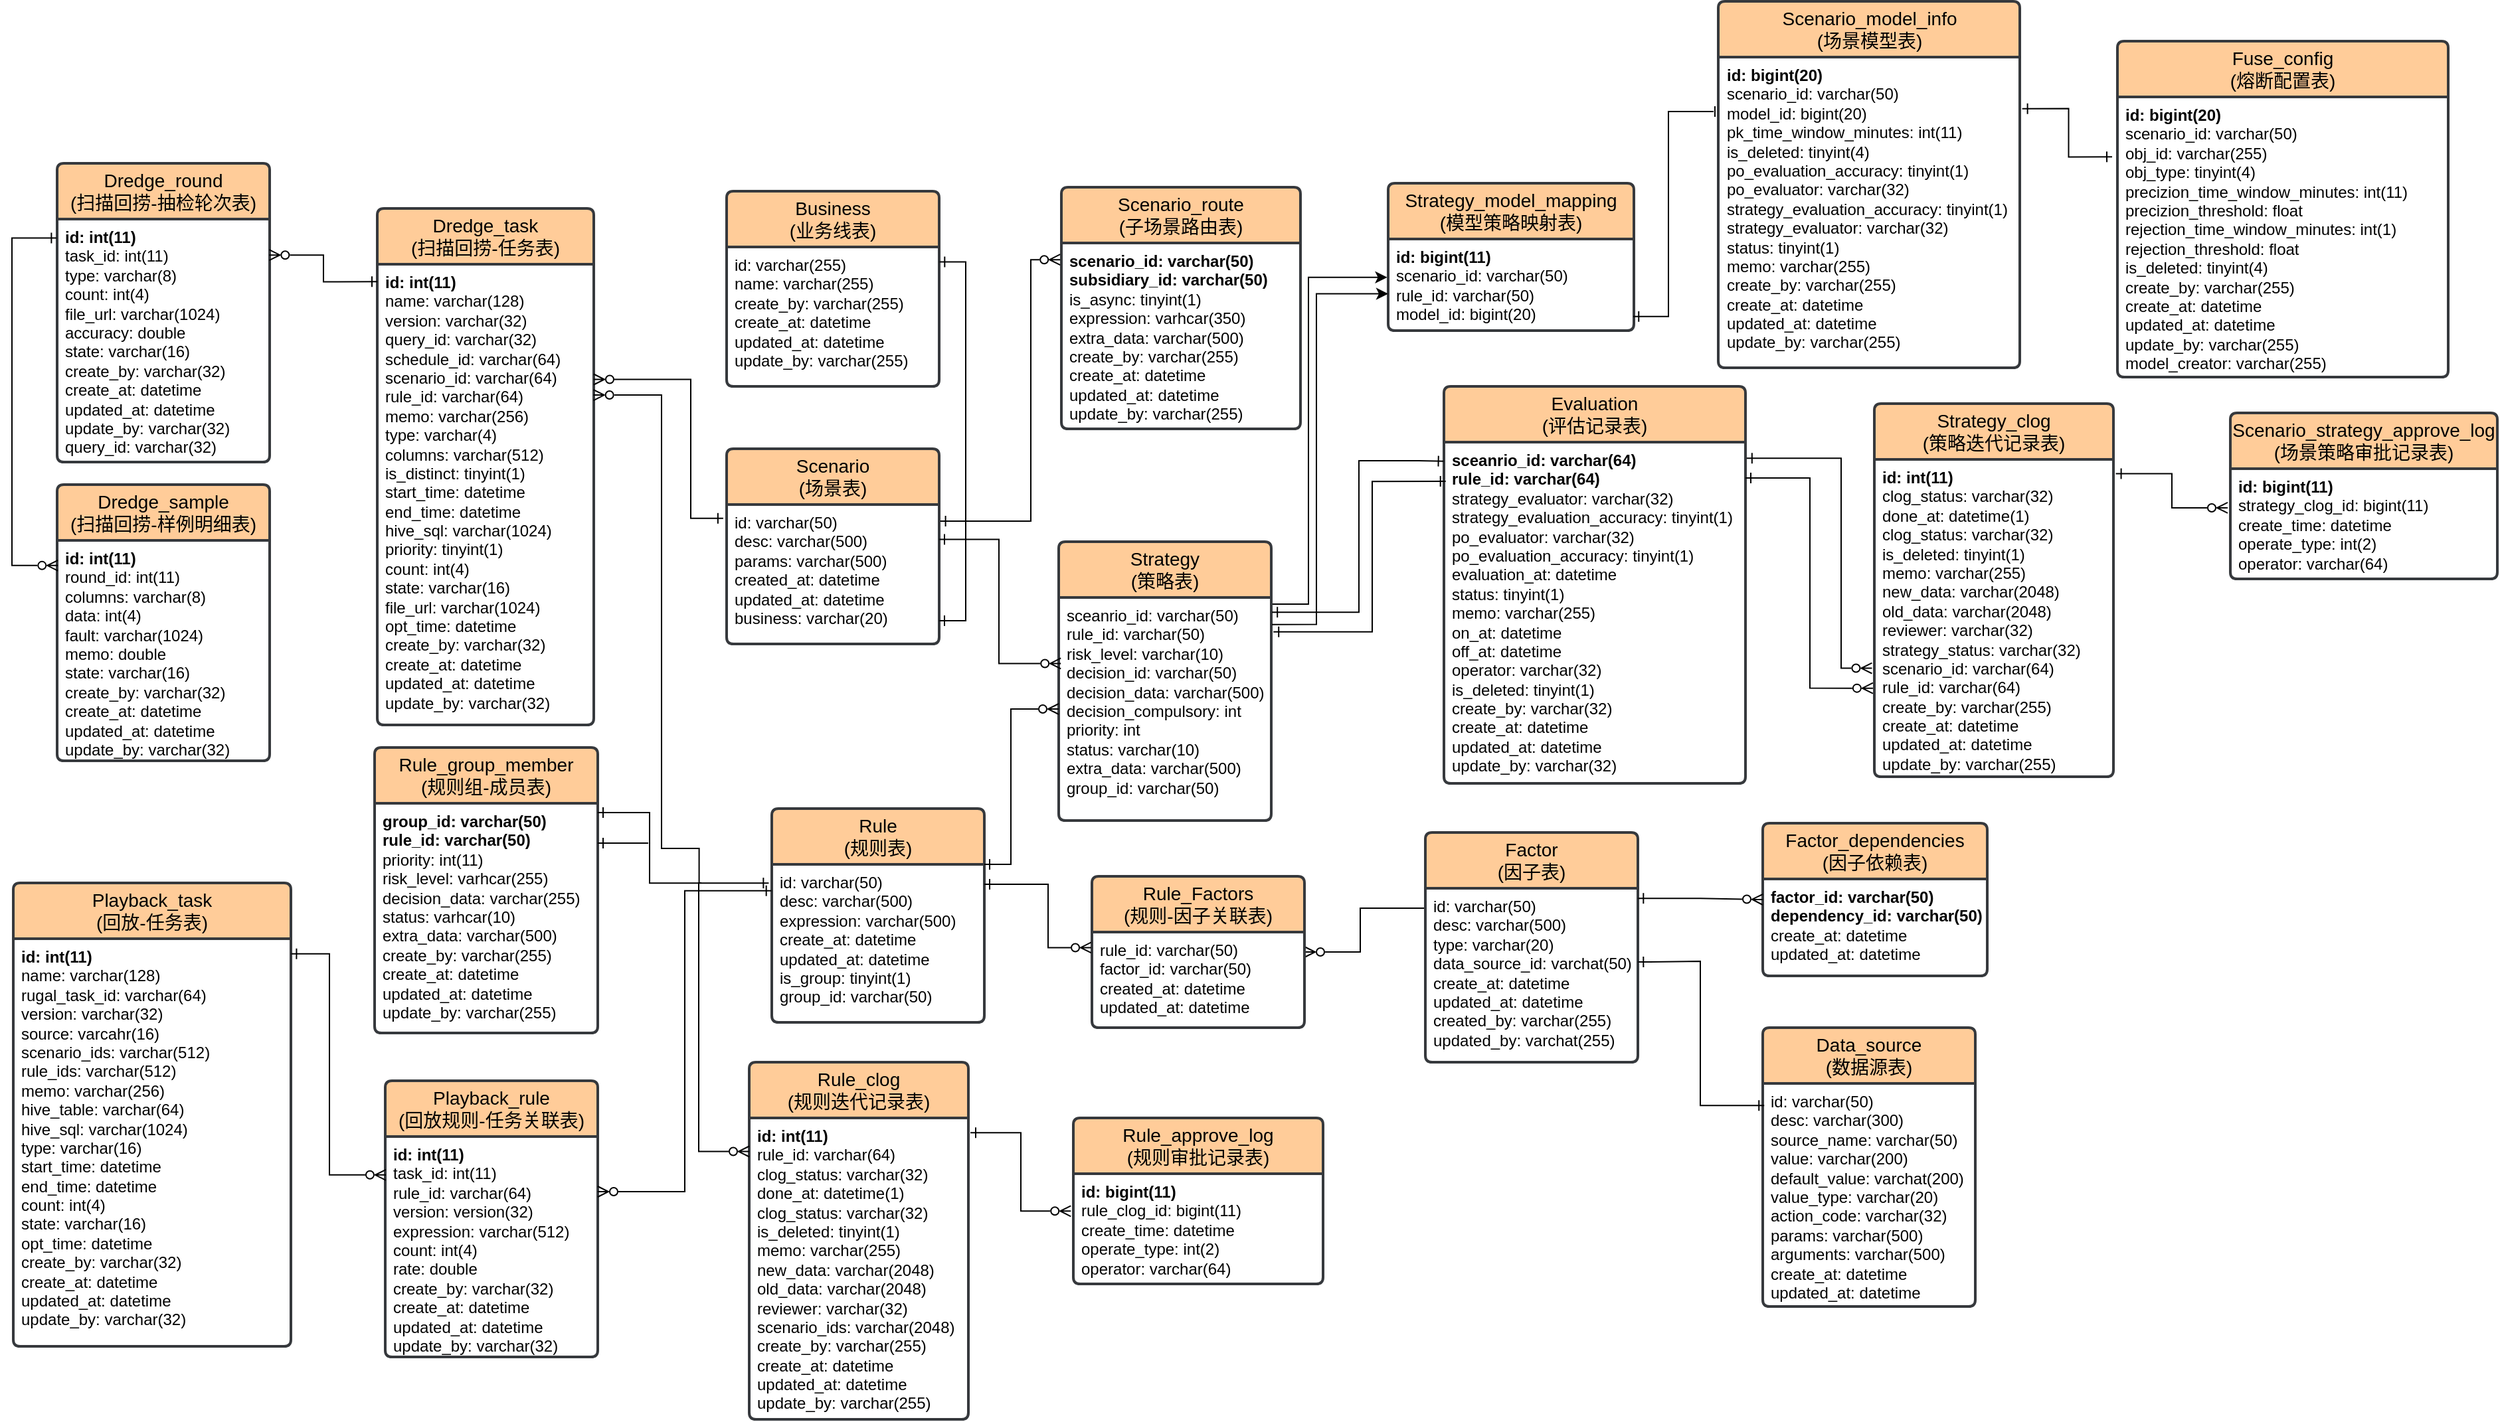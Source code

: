 <mxfile version="21.5.2" type="github">
  <diagram name="第 1 页" id="5t3NjeUMs80RB9Tgrbg6">
    <mxGraphModel dx="2802" dy="1455" grid="0" gridSize="10" guides="1" tooltips="1" connect="1" arrows="1" fold="1" page="0" pageScale="1" pageWidth="827" pageHeight="1169" background="none" math="0" shadow="0">
      <root>
        <mxCell id="0" />
        <mxCell id="1" parent="0" />
        <mxCell id="YN_snYb4k6XouH314AB_-72" style="edgeStyle=orthogonalEdgeStyle;rounded=0;orthogonalLoop=1;jettySize=auto;html=1;exitX=0.75;exitY=0;exitDx=0;exitDy=0;" parent="1" source="YN_snYb4k6XouH314AB_-23" target="YN_snYb4k6XouH314AB_-22" edge="1">
          <mxGeometry relative="1" as="geometry" />
        </mxCell>
        <mxCell id="26_FJcOAuXf4uYJPlZqO-40" value="Rule&lt;br&gt;(规则表)" style="swimlane;childLayout=stackLayout;horizontal=1;startSize=42;horizontalStack=0;rounded=1;fontSize=14;fontStyle=0;strokeWidth=2;resizeParent=0;resizeLast=1;shadow=0;dashed=0;align=center;arcSize=4;whiteSpace=wrap;html=1;fillColor=#ffcc99;strokeColor=#36393d;" parent="1" vertex="1">
          <mxGeometry x="-246" y="400" width="160" height="161" as="geometry">
            <mxRectangle x="42" y="189" width="64" height="42" as="alternateBounds" />
          </mxGeometry>
        </mxCell>
        <mxCell id="26_FJcOAuXf4uYJPlZqO-41" value="id: varchar(50)&lt;br&gt;desc: varchar(500)&lt;br&gt;expression: varchar(500)&lt;br&gt;create_at: datetime&lt;br&gt;updated_at: datetime&lt;br&gt;is_group: tinyint(1)&lt;br&gt;group_id: varchar(50)" style="align=left;strokeColor=none;fillColor=none;spacingLeft=4;fontSize=12;verticalAlign=top;resizable=0;rotatable=0;part=1;html=1;" parent="26_FJcOAuXf4uYJPlZqO-40" vertex="1">
          <mxGeometry y="42" width="160" height="119" as="geometry" />
        </mxCell>
        <mxCell id="26_FJcOAuXf4uYJPlZqO-42" style="edgeStyle=orthogonalEdgeStyle;rounded=0;orthogonalLoop=1;jettySize=auto;html=1;exitX=0.5;exitY=1;exitDx=0;exitDy=0;" parent="26_FJcOAuXf4uYJPlZqO-40" source="26_FJcOAuXf4uYJPlZqO-41" target="26_FJcOAuXf4uYJPlZqO-41" edge="1">
          <mxGeometry relative="1" as="geometry" />
        </mxCell>
        <mxCell id="26_FJcOAuXf4uYJPlZqO-43" value="Scenario&lt;br&gt;(场景表)" style="swimlane;childLayout=stackLayout;horizontal=1;startSize=42;horizontalStack=0;rounded=1;fontSize=14;fontStyle=0;strokeWidth=2;resizeParent=0;resizeLast=1;shadow=0;dashed=0;align=center;arcSize=4;whiteSpace=wrap;html=1;fillColor=#ffcc99;strokeColor=#36393d;" parent="1" vertex="1">
          <mxGeometry x="-280" y="129" width="160" height="147" as="geometry" />
        </mxCell>
        <mxCell id="26_FJcOAuXf4uYJPlZqO-44" value="id: varchar(50)&lt;br&gt;desc: varchar(500)&lt;br&gt;params: varchar(500)&lt;br&gt;created_at: datetime&lt;br&gt;updated_at: datetime&lt;br&gt;business: varchar(20)" style="align=left;strokeColor=none;fillColor=none;spacingLeft=4;fontSize=12;verticalAlign=top;resizable=0;rotatable=0;part=1;html=1;" parent="26_FJcOAuXf4uYJPlZqO-43" vertex="1">
          <mxGeometry y="42" width="160" height="105" as="geometry" />
        </mxCell>
        <mxCell id="26_FJcOAuXf4uYJPlZqO-45" style="edgeStyle=orthogonalEdgeStyle;rounded=0;orthogonalLoop=1;jettySize=auto;html=1;exitX=0.5;exitY=1;exitDx=0;exitDy=0;" parent="26_FJcOAuXf4uYJPlZqO-43" source="26_FJcOAuXf4uYJPlZqO-44" target="26_FJcOAuXf4uYJPlZqO-44" edge="1">
          <mxGeometry relative="1" as="geometry" />
        </mxCell>
        <mxCell id="26_FJcOAuXf4uYJPlZqO-50" value="Factor&lt;br&gt;(因子表)" style="swimlane;childLayout=stackLayout;horizontal=1;startSize=42;horizontalStack=0;rounded=1;fontSize=14;fontStyle=0;strokeWidth=2;resizeParent=0;resizeLast=1;shadow=0;dashed=0;align=center;arcSize=4;whiteSpace=wrap;html=1;fillColor=#ffcc99;strokeColor=#36393d;" parent="1" vertex="1">
          <mxGeometry x="246" y="418" width="160" height="173" as="geometry">
            <mxRectangle x="42" y="189" width="64" height="42" as="alternateBounds" />
          </mxGeometry>
        </mxCell>
        <mxCell id="26_FJcOAuXf4uYJPlZqO-51" value="id: varchar(50)&lt;br&gt;desc: varchar(500)&lt;br&gt;type: varchar(20)&lt;br&gt;data_source_id: varchat(50)&lt;br&gt;create_at: datetime&lt;br&gt;updated_at: datetime&lt;br&gt;created_by: varchar(255)&lt;br&gt;updated_by: varchat(255)" style="align=left;strokeColor=none;fillColor=none;spacingLeft=4;fontSize=12;verticalAlign=top;resizable=0;rotatable=0;part=1;html=1;" parent="26_FJcOAuXf4uYJPlZqO-50" vertex="1">
          <mxGeometry y="42" width="160" height="131" as="geometry" />
        </mxCell>
        <mxCell id="26_FJcOAuXf4uYJPlZqO-52" style="edgeStyle=orthogonalEdgeStyle;rounded=0;orthogonalLoop=1;jettySize=auto;html=1;exitX=0.5;exitY=1;exitDx=0;exitDy=0;" parent="26_FJcOAuXf4uYJPlZqO-50" source="26_FJcOAuXf4uYJPlZqO-51" target="26_FJcOAuXf4uYJPlZqO-51" edge="1">
          <mxGeometry relative="1" as="geometry" />
        </mxCell>
        <mxCell id="26_FJcOAuXf4uYJPlZqO-54" value="Data_source&lt;br&gt;(数据源表)" style="swimlane;childLayout=stackLayout;horizontal=1;startSize=42;horizontalStack=0;rounded=1;fontSize=14;fontStyle=0;strokeWidth=2;resizeParent=0;resizeLast=1;shadow=0;dashed=0;align=center;arcSize=4;whiteSpace=wrap;html=1;fillColor=#ffcc99;strokeColor=#36393d;" parent="1" vertex="1">
          <mxGeometry x="500" y="565" width="160" height="210" as="geometry">
            <mxRectangle x="42" y="189" width="64" height="42" as="alternateBounds" />
          </mxGeometry>
        </mxCell>
        <mxCell id="26_FJcOAuXf4uYJPlZqO-55" value="id: varchar(50)&lt;br&gt;desc: varchar(300)&lt;br&gt;source_name: varchar(50)&lt;br&gt;value: varchar(200)&lt;br&gt;default_value: varchat(200)&lt;br&gt;value_type: varchar(20)&lt;br&gt;action_code: varchar(32)&lt;br&gt;params: varchar(500)&lt;br&gt;arguments: varchar(500)&lt;br&gt;create_at: datetime&lt;br&gt;updated_at: datetime" style="align=left;strokeColor=none;fillColor=none;spacingLeft=4;fontSize=12;verticalAlign=top;resizable=0;rotatable=0;part=1;html=1;" parent="26_FJcOAuXf4uYJPlZqO-54" vertex="1">
          <mxGeometry y="42" width="160" height="168" as="geometry" />
        </mxCell>
        <mxCell id="26_FJcOAuXf4uYJPlZqO-56" style="edgeStyle=orthogonalEdgeStyle;rounded=0;orthogonalLoop=1;jettySize=auto;html=1;exitX=0.5;exitY=1;exitDx=0;exitDy=0;" parent="26_FJcOAuXf4uYJPlZqO-54" source="26_FJcOAuXf4uYJPlZqO-55" target="26_FJcOAuXf4uYJPlZqO-55" edge="1">
          <mxGeometry relative="1" as="geometry" />
        </mxCell>
        <mxCell id="26_FJcOAuXf4uYJPlZqO-61" value="Strategy&lt;br&gt;(策略表)" style="swimlane;childLayout=stackLayout;horizontal=1;startSize=42;horizontalStack=0;rounded=1;fontSize=14;fontStyle=0;strokeWidth=2;resizeParent=0;resizeLast=1;shadow=0;dashed=0;align=center;arcSize=4;whiteSpace=wrap;html=1;fillColor=#ffcc99;strokeColor=#36393d;" parent="1" vertex="1">
          <mxGeometry x="-30" y="199" width="160" height="210" as="geometry">
            <mxRectangle x="42" y="189" width="64" height="42" as="alternateBounds" />
          </mxGeometry>
        </mxCell>
        <mxCell id="26_FJcOAuXf4uYJPlZqO-62" value="sceanrio_id: varchar(50)&lt;br&gt;rule_id: varchar(50)&lt;br&gt;risk_level: varchar(10)&lt;br&gt;decision_id: varchar(50)&lt;br&gt;decision_data: varchar(500)&lt;br&gt;decision_compulsory: int&lt;br&gt;priority: int&lt;br&gt;status: varchar(10)&lt;br&gt;extra_data: varchar(500)&lt;br&gt;group_id: varchar(50)" style="align=left;strokeColor=none;fillColor=none;spacingLeft=4;fontSize=12;verticalAlign=top;resizable=0;rotatable=0;part=1;html=1;" parent="26_FJcOAuXf4uYJPlZqO-61" vertex="1">
          <mxGeometry y="42" width="160" height="168" as="geometry" />
        </mxCell>
        <mxCell id="26_FJcOAuXf4uYJPlZqO-63" style="edgeStyle=orthogonalEdgeStyle;rounded=0;orthogonalLoop=1;jettySize=auto;html=1;exitX=0.5;exitY=1;exitDx=0;exitDy=0;" parent="26_FJcOAuXf4uYJPlZqO-61" source="26_FJcOAuXf4uYJPlZqO-62" target="26_FJcOAuXf4uYJPlZqO-62" edge="1">
          <mxGeometry relative="1" as="geometry" />
        </mxCell>
        <mxCell id="26_FJcOAuXf4uYJPlZqO-64" style="rounded=0;orthogonalLoop=1;jettySize=auto;html=1;exitX=1;exitY=0;exitDx=0;exitDy=0;entryX=0;entryY=0.5;entryDx=0;entryDy=0;startArrow=ERone;startFill=0;endArrow=ERzeroToMany;endFill=0;edgeStyle=orthogonalEdgeStyle;" parent="1" source="26_FJcOAuXf4uYJPlZqO-41" target="26_FJcOAuXf4uYJPlZqO-62" edge="1">
          <mxGeometry relative="1" as="geometry">
            <Array as="points">
              <mxPoint x="-66" y="442" />
              <mxPoint x="-66" y="325" />
            </Array>
          </mxGeometry>
        </mxCell>
        <mxCell id="26_FJcOAuXf4uYJPlZqO-65" style="rounded=0;orthogonalLoop=1;jettySize=auto;html=1;exitX=1;exitY=0.25;exitDx=0;exitDy=0;entryX=0.01;entryY=0.296;entryDx=0;entryDy=0;entryPerimeter=0;startArrow=ERone;startFill=0;endArrow=ERzeroToMany;endFill=0;edgeStyle=orthogonalEdgeStyle;" parent="1" source="26_FJcOAuXf4uYJPlZqO-44" target="26_FJcOAuXf4uYJPlZqO-62" edge="1">
          <mxGeometry relative="1" as="geometry" />
        </mxCell>
        <mxCell id="26_FJcOAuXf4uYJPlZqO-69" style="rounded=0;orthogonalLoop=1;jettySize=auto;html=1;startArrow=ERzeroToMany;startFill=0;endArrow=none;endFill=0;edgeStyle=orthogonalEdgeStyle;" parent="1" source="26_FJcOAuXf4uYJPlZqO-66" edge="1">
          <mxGeometry relative="1" as="geometry">
            <mxPoint x="245" y="475" as="targetPoint" />
            <Array as="points">
              <mxPoint x="197" y="508" />
              <mxPoint x="197" y="475" />
            </Array>
          </mxGeometry>
        </mxCell>
        <mxCell id="26_FJcOAuXf4uYJPlZqO-66" value="Rule_Factors&lt;br&gt;(规则-因子关联表)" style="swimlane;childLayout=stackLayout;horizontal=1;startSize=42;horizontalStack=0;rounded=1;fontSize=14;fontStyle=0;strokeWidth=2;resizeParent=0;resizeLast=1;shadow=0;dashed=0;align=center;arcSize=4;whiteSpace=wrap;html=1;fillColor=#ffcc99;strokeColor=#36393d;" parent="1" vertex="1">
          <mxGeometry x="-5" y="451" width="160" height="114" as="geometry" />
        </mxCell>
        <mxCell id="26_FJcOAuXf4uYJPlZqO-67" value="rule_id: varchar(50)&lt;br&gt;factor_id: varchar(50)&lt;br&gt;created_at: datetime&lt;br&gt;updated_at: datetime" style="align=left;strokeColor=none;fillColor=none;spacingLeft=4;fontSize=12;verticalAlign=top;resizable=0;rotatable=0;part=1;html=1;" parent="26_FJcOAuXf4uYJPlZqO-66" vertex="1">
          <mxGeometry y="42" width="160" height="72" as="geometry" />
        </mxCell>
        <mxCell id="26_FJcOAuXf4uYJPlZqO-68" style="edgeStyle=orthogonalEdgeStyle;rounded=0;orthogonalLoop=1;jettySize=auto;html=1;exitX=0.5;exitY=1;exitDx=0;exitDy=0;" parent="26_FJcOAuXf4uYJPlZqO-66" source="26_FJcOAuXf4uYJPlZqO-67" target="26_FJcOAuXf4uYJPlZqO-67" edge="1">
          <mxGeometry relative="1" as="geometry" />
        </mxCell>
        <mxCell id="26_FJcOAuXf4uYJPlZqO-70" style="edgeStyle=orthogonalEdgeStyle;rounded=0;orthogonalLoop=1;jettySize=auto;html=1;entryX=-0.003;entryY=0.163;entryDx=0;entryDy=0;entryPerimeter=0;endArrow=ERzeroToMany;endFill=0;startArrow=ERone;startFill=0;" parent="1" source="26_FJcOAuXf4uYJPlZqO-41" target="26_FJcOAuXf4uYJPlZqO-67" edge="1">
          <mxGeometry relative="1" as="geometry">
            <Array as="points">
              <mxPoint x="-38" y="457" />
              <mxPoint x="-38" y="505" />
            </Array>
          </mxGeometry>
        </mxCell>
        <mxCell id="YN_snYb4k6XouH314AB_-1" value="Business&lt;br&gt;(业务线表)" style="swimlane;childLayout=stackLayout;horizontal=1;startSize=42;horizontalStack=0;rounded=1;fontSize=14;fontStyle=0;strokeWidth=2;resizeParent=0;resizeLast=1;shadow=0;dashed=0;align=center;arcSize=4;whiteSpace=wrap;html=1;fillColor=#ffcc99;strokeColor=#36393d;" parent="1" vertex="1">
          <mxGeometry x="-280" y="-65" width="160" height="147" as="geometry" />
        </mxCell>
        <mxCell id="YN_snYb4k6XouH314AB_-2" value="id: varchar(255)&lt;br&gt;name: varchar(255)&lt;br&gt;create_by: varchar(255)&lt;br&gt;create_at: datetime&lt;br&gt;updated_at: datetime&lt;br&gt;update_by: varchar(255)" style="align=left;strokeColor=none;fillColor=none;spacingLeft=4;fontSize=12;verticalAlign=top;resizable=0;rotatable=0;part=1;html=1;" parent="YN_snYb4k6XouH314AB_-1" vertex="1">
          <mxGeometry y="42" width="160" height="105" as="geometry" />
        </mxCell>
        <mxCell id="YN_snYb4k6XouH314AB_-3" style="edgeStyle=orthogonalEdgeStyle;rounded=0;orthogonalLoop=1;jettySize=auto;html=1;exitX=0.5;exitY=1;exitDx=0;exitDy=0;" parent="YN_snYb4k6XouH314AB_-1" source="YN_snYb4k6XouH314AB_-2" target="YN_snYb4k6XouH314AB_-2" edge="1">
          <mxGeometry relative="1" as="geometry" />
        </mxCell>
        <mxCell id="YN_snYb4k6XouH314AB_-4" value="Dredge_round&lt;br&gt;(扫描回捞-抽检轮次表)" style="swimlane;childLayout=stackLayout;horizontal=1;startSize=42;horizontalStack=0;rounded=1;fontSize=14;fontStyle=0;strokeWidth=2;resizeParent=0;resizeLast=1;shadow=0;dashed=0;align=center;arcSize=4;whiteSpace=wrap;html=1;fillColor=#ffcc99;strokeColor=#36393d;" parent="1" vertex="1">
          <mxGeometry x="-784" y="-86" width="160" height="225" as="geometry" />
        </mxCell>
        <mxCell id="YN_snYb4k6XouH314AB_-5" value="&lt;b&gt;id: int(11)&lt;br&gt;&lt;/b&gt;task_id: int(11)&lt;br&gt;type: varchar(8)&lt;br&gt;count: int(4)&lt;br&gt;file_url: varchar(1024)&lt;br&gt;accuracy: double&lt;br&gt;state: varchar(16)&lt;br&gt;create_by: varchar(32)&lt;br style=&quot;border-color: var(--border-color);&quot;&gt;create_at: datetime&lt;br style=&quot;border-color: var(--border-color);&quot;&gt;updated_at: datetime&lt;br style=&quot;border-color: var(--border-color);&quot;&gt;update_by: varchar(32)&lt;br&gt;query_id: varchar(32)" style="align=left;strokeColor=none;fillColor=none;spacingLeft=4;fontSize=12;verticalAlign=top;resizable=0;rotatable=0;part=1;html=1;" parent="YN_snYb4k6XouH314AB_-4" vertex="1">
          <mxGeometry y="42" width="160" height="183" as="geometry" />
        </mxCell>
        <mxCell id="YN_snYb4k6XouH314AB_-6" style="edgeStyle=orthogonalEdgeStyle;rounded=0;orthogonalLoop=1;jettySize=auto;html=1;exitX=0.5;exitY=1;exitDx=0;exitDy=0;" parent="YN_snYb4k6XouH314AB_-4" source="YN_snYb4k6XouH314AB_-5" target="YN_snYb4k6XouH314AB_-5" edge="1">
          <mxGeometry relative="1" as="geometry" />
        </mxCell>
        <mxCell id="YN_snYb4k6XouH314AB_-7" value="Dredge_sample&lt;br&gt;(扫描回捞-样例明细表)" style="swimlane;childLayout=stackLayout;horizontal=1;startSize=42;horizontalStack=0;rounded=1;fontSize=14;fontStyle=0;strokeWidth=2;resizeParent=0;resizeLast=1;shadow=0;dashed=0;align=center;arcSize=4;whiteSpace=wrap;html=1;fillColor=#ffcc99;strokeColor=#36393d;" parent="1" vertex="1">
          <mxGeometry x="-784" y="156" width="160" height="208" as="geometry" />
        </mxCell>
        <mxCell id="YN_snYb4k6XouH314AB_-8" value="&lt;b&gt;id: int(11)&lt;br&gt;&lt;/b&gt;round_id: int(11)&lt;br&gt;columns: varchar(8)&lt;br&gt;data: int(4)&lt;br&gt;fault: varchar(1024)&lt;br&gt;memo: double&lt;br&gt;state: varchar(16)&lt;br&gt;create_by: varchar(32)&lt;br style=&quot;border-color: var(--border-color);&quot;&gt;create_at: datetime&lt;br style=&quot;border-color: var(--border-color);&quot;&gt;updated_at: datetime&lt;br style=&quot;border-color: var(--border-color);&quot;&gt;update_by: varchar(32)" style="align=left;strokeColor=none;fillColor=none;spacingLeft=4;fontSize=12;verticalAlign=top;resizable=0;rotatable=0;part=1;html=1;" parent="YN_snYb4k6XouH314AB_-7" vertex="1">
          <mxGeometry y="42" width="160" height="166" as="geometry" />
        </mxCell>
        <mxCell id="YN_snYb4k6XouH314AB_-9" style="edgeStyle=orthogonalEdgeStyle;rounded=0;orthogonalLoop=1;jettySize=auto;html=1;exitX=0.5;exitY=1;exitDx=0;exitDy=0;" parent="YN_snYb4k6XouH314AB_-7" source="YN_snYb4k6XouH314AB_-8" target="YN_snYb4k6XouH314AB_-8" edge="1">
          <mxGeometry relative="1" as="geometry" />
        </mxCell>
        <mxCell id="YN_snYb4k6XouH314AB_-10" value="Dredge_task&lt;br&gt;(扫描回捞-任务表)" style="swimlane;childLayout=stackLayout;horizontal=1;startSize=42;horizontalStack=0;rounded=1;fontSize=14;fontStyle=0;strokeWidth=2;resizeParent=0;resizeLast=1;shadow=0;dashed=0;align=center;arcSize=4;whiteSpace=wrap;html=1;fillColor=#ffcc99;strokeColor=#36393d;" parent="1" vertex="1">
          <mxGeometry x="-543" y="-52" width="163" height="389" as="geometry" />
        </mxCell>
        <mxCell id="YN_snYb4k6XouH314AB_-11" value="&lt;b&gt;id: int(11)&lt;br&gt;&lt;/b&gt;name: varchar(128)&lt;br&gt;version: varchar(32)&lt;br&gt;query_id: varchar(32)&lt;br&gt;schedule_id: varchar(64)&lt;br&gt;scenario_id: varchar(64)&lt;br&gt;rule_id: varchar(64)&lt;br&gt;memo: varchar(256)&lt;br&gt;type: varchar(4)&lt;br&gt;columns: varchar(512)&lt;br&gt;is_distinct: tinyint(1)&lt;br&gt;start_time: datetime&lt;br&gt;end_time: datetime&lt;br&gt;hive_sql: varchar(1024)&lt;br&gt;priority: tinyint(1)&lt;br&gt;count: int(4)&lt;br&gt;state: varchar(16)&lt;br&gt;file_url: varchar(1024)&lt;br&gt;opt_time: datetime&lt;br&gt;create_by: varchar(32)&lt;br style=&quot;border-color: var(--border-color);&quot;&gt;create_at: datetime&lt;br style=&quot;border-color: var(--border-color);&quot;&gt;updated_at: datetime&lt;br style=&quot;border-color: var(--border-color);&quot;&gt;update_by: varchar(32)" style="align=left;strokeColor=none;fillColor=none;spacingLeft=4;fontSize=12;verticalAlign=top;resizable=0;rotatable=0;part=1;html=1;" parent="YN_snYb4k6XouH314AB_-10" vertex="1">
          <mxGeometry y="42" width="163" height="347" as="geometry" />
        </mxCell>
        <mxCell id="YN_snYb4k6XouH314AB_-12" style="edgeStyle=orthogonalEdgeStyle;rounded=0;orthogonalLoop=1;jettySize=auto;html=1;exitX=0.5;exitY=1;exitDx=0;exitDy=0;" parent="YN_snYb4k6XouH314AB_-10" source="YN_snYb4k6XouH314AB_-11" target="YN_snYb4k6XouH314AB_-11" edge="1">
          <mxGeometry relative="1" as="geometry" />
        </mxCell>
        <mxCell id="YN_snYb4k6XouH314AB_-13" value="Evaluation&lt;br&gt;(评估记录表)" style="swimlane;childLayout=stackLayout;horizontal=1;startSize=42;horizontalStack=0;rounded=1;fontSize=14;fontStyle=0;strokeWidth=2;resizeParent=0;resizeLast=1;shadow=0;dashed=0;align=center;arcSize=4;whiteSpace=wrap;html=1;fillColor=#ffcc99;strokeColor=#36393d;" parent="1" vertex="1">
          <mxGeometry x="260" y="82" width="227" height="299" as="geometry" />
        </mxCell>
        <mxCell id="YN_snYb4k6XouH314AB_-14" value="&lt;b&gt;sceanrio_id: varchar(64)&lt;br&gt;rule_id: varchar(64)&lt;br&gt;&lt;/b&gt;strategy_evaluator: varchar(32)&lt;br&gt;strategy_evaluation_accuracy: tinyint(1)&lt;br&gt;po_evaluator: varchar(32)&lt;br&gt;po_evaluation_accuracy: tinyint(1)&lt;br&gt;evaluation_at: datetime&lt;br&gt;status: tinyint(1)&lt;br&gt;memo: varchar(255)&lt;br&gt;on_at: datetime&lt;br&gt;off_at: datetime&lt;br&gt;operator: varchar(32)&lt;br&gt;is_deleted: tinyint(1)&lt;br&gt;create_by: varchar(32)&lt;br style=&quot;border-color: var(--border-color);&quot;&gt;create_at: datetime&lt;br style=&quot;border-color: var(--border-color);&quot;&gt;updated_at: datetime&lt;br style=&quot;border-color: var(--border-color);&quot;&gt;update_by: varchar(32)" style="align=left;strokeColor=none;fillColor=none;spacingLeft=4;fontSize=12;verticalAlign=top;resizable=0;rotatable=0;part=1;html=1;" parent="YN_snYb4k6XouH314AB_-13" vertex="1">
          <mxGeometry y="42" width="227" height="257" as="geometry" />
        </mxCell>
        <mxCell id="YN_snYb4k6XouH314AB_-15" style="edgeStyle=orthogonalEdgeStyle;rounded=0;orthogonalLoop=1;jettySize=auto;html=1;exitX=0.5;exitY=1;exitDx=0;exitDy=0;" parent="YN_snYb4k6XouH314AB_-13" source="YN_snYb4k6XouH314AB_-14" target="YN_snYb4k6XouH314AB_-14" edge="1">
          <mxGeometry relative="1" as="geometry" />
        </mxCell>
        <mxCell id="YN_snYb4k6XouH314AB_-16" value="Factor_dependencies&lt;br&gt;(因子依赖表)" style="swimlane;childLayout=stackLayout;horizontal=1;startSize=42;horizontalStack=0;rounded=1;fontSize=14;fontStyle=0;strokeWidth=2;resizeParent=0;resizeLast=1;shadow=0;dashed=0;align=center;arcSize=4;whiteSpace=wrap;html=1;fillColor=#ffcc99;strokeColor=#36393d;" parent="1" vertex="1">
          <mxGeometry x="500" y="411" width="169" height="115" as="geometry" />
        </mxCell>
        <mxCell id="YN_snYb4k6XouH314AB_-17" value="&lt;b&gt;factor_id: varchar(50)&lt;br&gt;dependency_id: varchar(50)&lt;/b&gt;&lt;br&gt;create_at: datetime&lt;br&gt;updated_at: datetime" style="align=left;strokeColor=none;fillColor=none;spacingLeft=4;fontSize=12;verticalAlign=top;resizable=0;rotatable=0;part=1;html=1;" parent="YN_snYb4k6XouH314AB_-16" vertex="1">
          <mxGeometry y="42" width="169" height="73" as="geometry" />
        </mxCell>
        <mxCell id="YN_snYb4k6XouH314AB_-18" style="edgeStyle=orthogonalEdgeStyle;rounded=0;orthogonalLoop=1;jettySize=auto;html=1;exitX=0.5;exitY=1;exitDx=0;exitDy=0;" parent="YN_snYb4k6XouH314AB_-16" source="YN_snYb4k6XouH314AB_-17" target="YN_snYb4k6XouH314AB_-17" edge="1">
          <mxGeometry relative="1" as="geometry" />
        </mxCell>
        <mxCell id="YN_snYb4k6XouH314AB_-22" value="Fuse_config&lt;br&gt;(熔断配置表)" style="swimlane;childLayout=stackLayout;horizontal=1;startSize=42;horizontalStack=0;rounded=1;fontSize=14;fontStyle=0;strokeWidth=2;resizeParent=0;resizeLast=1;shadow=0;dashed=0;align=center;arcSize=4;whiteSpace=wrap;html=1;fillColor=#ffcc99;strokeColor=#36393d;" parent="1" vertex="1">
          <mxGeometry x="767" y="-178" width="249" height="253" as="geometry" />
        </mxCell>
        <mxCell id="YN_snYb4k6XouH314AB_-23" value="&lt;b&gt;id: bigint(20)&lt;br&gt;&lt;/b&gt;scenario_id: varchar(50)&lt;br&gt;obj_id: varchar(255)&lt;br&gt;obj_type: tinyint(4)&lt;br&gt;precizion_time_window_minutes: int(11)&lt;br&gt;precizion_threshold: float&lt;br&gt;rejection_time_window_minutes: int(1)&lt;br&gt;rejection_threshold: float&lt;br&gt;is_deleted: tinyint(4)&lt;br&gt;create_by: varchar(255)&lt;br style=&quot;border-color: var(--border-color);&quot;&gt;create_at: datetime&lt;br style=&quot;border-color: var(--border-color);&quot;&gt;updated_at: datetime&lt;br style=&quot;border-color: var(--border-color);&quot;&gt;update_by: varchar(255)&lt;br&gt;model_creator: varchar(255)" style="align=left;strokeColor=none;fillColor=none;spacingLeft=4;fontSize=12;verticalAlign=top;resizable=0;rotatable=0;part=1;html=1;" parent="YN_snYb4k6XouH314AB_-22" vertex="1">
          <mxGeometry y="42" width="249" height="211" as="geometry" />
        </mxCell>
        <mxCell id="YN_snYb4k6XouH314AB_-24" style="edgeStyle=orthogonalEdgeStyle;rounded=0;orthogonalLoop=1;jettySize=auto;html=1;exitX=0.5;exitY=1;exitDx=0;exitDy=0;" parent="YN_snYb4k6XouH314AB_-22" source="YN_snYb4k6XouH314AB_-23" target="YN_snYb4k6XouH314AB_-23" edge="1">
          <mxGeometry relative="1" as="geometry" />
        </mxCell>
        <mxCell id="YN_snYb4k6XouH314AB_-25" value="Playback_rule&lt;br&gt;(回放规则-任务关联表)" style="swimlane;childLayout=stackLayout;horizontal=1;startSize=42;horizontalStack=0;rounded=1;fontSize=14;fontStyle=0;strokeWidth=2;resizeParent=0;resizeLast=1;shadow=0;dashed=0;align=center;arcSize=4;whiteSpace=wrap;html=1;fillColor=#ffcc99;strokeColor=#36393d;" parent="1" vertex="1">
          <mxGeometry x="-537" y="605" width="160" height="208" as="geometry" />
        </mxCell>
        <mxCell id="YN_snYb4k6XouH314AB_-26" value="&lt;b&gt;id: int(11)&lt;br&gt;&lt;/b&gt;task_id: int(11)&lt;br&gt;rule_id: varchar(64)&lt;br&gt;version: version(32)&lt;br&gt;expression: varchar(512)&lt;br&gt;count: int(4)&lt;br&gt;rate: double&lt;br&gt;create_by: varchar(32)&lt;br style=&quot;border-color: var(--border-color);&quot;&gt;create_at: datetime&lt;br style=&quot;border-color: var(--border-color);&quot;&gt;updated_at: datetime&lt;br style=&quot;border-color: var(--border-color);&quot;&gt;update_by: varchar(32)" style="align=left;strokeColor=none;fillColor=none;spacingLeft=4;fontSize=12;verticalAlign=top;resizable=0;rotatable=0;part=1;html=1;" parent="YN_snYb4k6XouH314AB_-25" vertex="1">
          <mxGeometry y="42" width="160" height="166" as="geometry" />
        </mxCell>
        <mxCell id="YN_snYb4k6XouH314AB_-27" style="edgeStyle=orthogonalEdgeStyle;rounded=0;orthogonalLoop=1;jettySize=auto;html=1;exitX=0.5;exitY=1;exitDx=0;exitDy=0;" parent="YN_snYb4k6XouH314AB_-25" source="YN_snYb4k6XouH314AB_-26" target="YN_snYb4k6XouH314AB_-26" edge="1">
          <mxGeometry relative="1" as="geometry" />
        </mxCell>
        <mxCell id="YN_snYb4k6XouH314AB_-31" value="Playback_task&lt;br&gt;(回放-任务表)" style="swimlane;childLayout=stackLayout;horizontal=1;startSize=42;horizontalStack=0;rounded=1;fontSize=14;fontStyle=0;strokeWidth=2;resizeParent=0;resizeLast=1;shadow=0;dashed=0;align=center;arcSize=4;whiteSpace=wrap;html=1;fillColor=#ffcc99;strokeColor=#36393d;" parent="1" vertex="1">
          <mxGeometry x="-817" y="456" width="209" height="349" as="geometry" />
        </mxCell>
        <mxCell id="YN_snYb4k6XouH314AB_-32" value="&lt;b&gt;id: int(11)&lt;br&gt;&lt;/b&gt;name: varchar(128)&lt;br&gt;rugal_task_id: varchar(64)&lt;br&gt;version: varchar(32)&lt;br&gt;source: varcahr(16)&lt;br&gt;scenario_ids: varchar(512)&lt;br&gt;rule_ids: varchar(512)&lt;br&gt;memo: varchar(256)&lt;br&gt;hive_table: varchar(64)&lt;br&gt;hive_sql: varchar(1024)&lt;br&gt;type: varchar(16)&lt;br&gt;start_time: datetime&lt;br&gt;end_time: datetime&lt;br&gt;count: int(4)&lt;br&gt;state: varchar(16)&lt;br&gt;opt_time: datetime&lt;br&gt;create_by: varchar(32)&lt;br style=&quot;border-color: var(--border-color);&quot;&gt;create_at: datetime&lt;br style=&quot;border-color: var(--border-color);&quot;&gt;updated_at: datetime&lt;br style=&quot;border-color: var(--border-color);&quot;&gt;update_by: varchar(32)" style="align=left;strokeColor=none;fillColor=none;spacingLeft=4;fontSize=12;verticalAlign=top;resizable=0;rotatable=0;part=1;html=1;" parent="YN_snYb4k6XouH314AB_-31" vertex="1">
          <mxGeometry y="42" width="209" height="307" as="geometry" />
        </mxCell>
        <mxCell id="YN_snYb4k6XouH314AB_-33" style="edgeStyle=orthogonalEdgeStyle;rounded=0;orthogonalLoop=1;jettySize=auto;html=1;exitX=0.5;exitY=1;exitDx=0;exitDy=0;" parent="YN_snYb4k6XouH314AB_-31" source="YN_snYb4k6XouH314AB_-32" target="YN_snYb4k6XouH314AB_-32" edge="1">
          <mxGeometry relative="1" as="geometry" />
        </mxCell>
        <mxCell id="YN_snYb4k6XouH314AB_-38" value="Rule_approve_log&lt;br&gt;(规则审批记录表)" style="swimlane;childLayout=stackLayout;horizontal=1;startSize=42;horizontalStack=0;rounded=1;fontSize=14;fontStyle=0;strokeWidth=2;resizeParent=0;resizeLast=1;shadow=0;dashed=0;align=center;arcSize=4;whiteSpace=wrap;html=1;fillColor=#ffcc99;strokeColor=#36393d;" parent="1" vertex="1">
          <mxGeometry x="-19" y="633" width="188" height="125" as="geometry" />
        </mxCell>
        <mxCell id="YN_snYb4k6XouH314AB_-39" value="&lt;b&gt;id: bigint(11)&lt;br&gt;&lt;/b&gt;rule_clog_id: bigint(11)&lt;br&gt;create_time: datetime&lt;br&gt;operate_type: int(2)&lt;br&gt;operator: varchar(64)" style="align=left;strokeColor=none;fillColor=none;spacingLeft=4;fontSize=12;verticalAlign=top;resizable=0;rotatable=0;part=1;html=1;" parent="YN_snYb4k6XouH314AB_-38" vertex="1">
          <mxGeometry y="42" width="188" height="83" as="geometry" />
        </mxCell>
        <mxCell id="YN_snYb4k6XouH314AB_-40" style="edgeStyle=orthogonalEdgeStyle;rounded=0;orthogonalLoop=1;jettySize=auto;html=1;exitX=0.5;exitY=1;exitDx=0;exitDy=0;" parent="YN_snYb4k6XouH314AB_-38" source="YN_snYb4k6XouH314AB_-39" target="YN_snYb4k6XouH314AB_-39" edge="1">
          <mxGeometry relative="1" as="geometry" />
        </mxCell>
        <mxCell id="YN_snYb4k6XouH314AB_-41" value="Rule_clog&lt;br&gt;(规则迭代记录表)" style="swimlane;childLayout=stackLayout;horizontal=1;startSize=42;horizontalStack=0;rounded=1;fontSize=14;fontStyle=0;strokeWidth=2;resizeParent=0;resizeLast=1;shadow=0;dashed=0;align=center;arcSize=4;whiteSpace=wrap;html=1;fillColor=#ffcc99;strokeColor=#36393d;" parent="1" vertex="1">
          <mxGeometry x="-263" y="591" width="165" height="269" as="geometry" />
        </mxCell>
        <mxCell id="YN_snYb4k6XouH314AB_-42" value="&lt;b&gt;id: int(11)&lt;br&gt;&lt;/b&gt;rule_id: varchar(64)&lt;br style=&quot;border-color: var(--border-color);&quot;&gt;clog_status: varchar(32)&lt;br&gt;done_at: datetime(1)&lt;br&gt;clog_status: varchar(32)&lt;br&gt;is_deleted: tinyint(1)&lt;br&gt;memo: varchar(255)&lt;br&gt;new_data: varchar(2048)&lt;br&gt;old_data: varchar(2048)&lt;br&gt;reviewer: varchar(32)&lt;br&gt;scenario_ids: varchar(2048)&lt;br&gt;create_by: varchar(255)&lt;br style=&quot;border-color: var(--border-color);&quot;&gt;create_at: datetime&lt;br style=&quot;border-color: var(--border-color);&quot;&gt;updated_at: datetime&lt;br style=&quot;border-color: var(--border-color);&quot;&gt;update_by: varchar(255)" style="align=left;strokeColor=none;fillColor=none;spacingLeft=4;fontSize=12;verticalAlign=top;resizable=0;rotatable=0;part=1;html=1;" parent="YN_snYb4k6XouH314AB_-41" vertex="1">
          <mxGeometry y="42" width="165" height="227" as="geometry" />
        </mxCell>
        <mxCell id="YN_snYb4k6XouH314AB_-44" value="Rule_group_member&lt;br&gt;(规则组-成员表)" style="swimlane;childLayout=stackLayout;horizontal=1;startSize=42;horizontalStack=0;rounded=1;fontSize=14;fontStyle=0;strokeWidth=2;resizeParent=0;resizeLast=1;shadow=0;dashed=0;align=center;arcSize=4;whiteSpace=wrap;html=1;fillColor=#ffcc99;strokeColor=#36393d;" parent="1" vertex="1">
          <mxGeometry x="-545" y="354" width="168" height="215" as="geometry" />
        </mxCell>
        <mxCell id="YN_snYb4k6XouH314AB_-45" value="&lt;b&gt;group_id: varchar(50)&lt;/b&gt;&lt;br&gt;&lt;b&gt;rule_id: varchar(50)&lt;br&gt;&lt;/b&gt;priority: int(11)&lt;br&gt;risk_level: varhcar(255)&lt;br&gt;decision_data: varchar(255)&lt;br&gt;status: varhcar(10)&lt;br&gt;extra_data: varchar(500)&lt;br&gt;create_by: varchar(255)&lt;br style=&quot;border-color: var(--border-color);&quot;&gt;create_at: datetime&lt;br style=&quot;border-color: var(--border-color);&quot;&gt;updated_at: datetime&lt;br style=&quot;border-color: var(--border-color);&quot;&gt;update_by: varchar(255)" style="align=left;strokeColor=none;fillColor=none;spacingLeft=4;fontSize=12;verticalAlign=top;resizable=0;rotatable=0;part=1;html=1;" parent="YN_snYb4k6XouH314AB_-44" vertex="1">
          <mxGeometry y="42" width="168" height="173" as="geometry" />
        </mxCell>
        <mxCell id="YN_snYb4k6XouH314AB_-46" style="edgeStyle=orthogonalEdgeStyle;rounded=0;orthogonalLoop=1;jettySize=auto;html=1;exitX=0.5;exitY=1;exitDx=0;exitDy=0;" parent="YN_snYb4k6XouH314AB_-44" source="YN_snYb4k6XouH314AB_-45" target="YN_snYb4k6XouH314AB_-45" edge="1">
          <mxGeometry relative="1" as="geometry" />
        </mxCell>
        <mxCell id="YN_snYb4k6XouH314AB_-47" value="Scenario_model_info&lt;br&gt;(场景模型表)" style="swimlane;childLayout=stackLayout;horizontal=1;startSize=42;horizontalStack=0;rounded=1;fontSize=14;fontStyle=0;strokeWidth=2;resizeParent=0;resizeLast=1;shadow=0;dashed=0;align=center;arcSize=4;whiteSpace=wrap;html=1;fillColor=#ffcc99;strokeColor=#36393d;" parent="1" vertex="1">
          <mxGeometry x="466.5" y="-208" width="227" height="276" as="geometry" />
        </mxCell>
        <mxCell id="YN_snYb4k6XouH314AB_-48" value="&lt;b&gt;id: bigint(20)&lt;/b&gt;&lt;br&gt;scenario_id: varchar(50)&lt;br&gt;model_id: bigint(20)&lt;br&gt;pk_time_window_minutes: int(11)&lt;br&gt;is_deleted: tinyint(4)&lt;br&gt;po_evaluation_accuracy: tinyint(1)&lt;br&gt;po_evaluator: varchar(32)&lt;br&gt;strategy_evaluation_accuracy: tinyint(1)&lt;br&gt;strategy_evaluator: varchar(32)&lt;br&gt;status: tinyint(1)&lt;br&gt;memo: varchar(255)&lt;br&gt;create_by: varchar(255)&lt;br style=&quot;border-color: var(--border-color);&quot;&gt;create_at: datetime&lt;br style=&quot;border-color: var(--border-color);&quot;&gt;updated_at: datetime&lt;br style=&quot;border-color: var(--border-color);&quot;&gt;update_by: varchar(255)" style="align=left;strokeColor=none;fillColor=none;spacingLeft=4;fontSize=12;verticalAlign=top;resizable=0;rotatable=0;part=1;html=1;" parent="YN_snYb4k6XouH314AB_-47" vertex="1">
          <mxGeometry y="42" width="227" height="234" as="geometry" />
        </mxCell>
        <mxCell id="YN_snYb4k6XouH314AB_-49" style="edgeStyle=orthogonalEdgeStyle;rounded=0;orthogonalLoop=1;jettySize=auto;html=1;exitX=0.5;exitY=1;exitDx=0;exitDy=0;" parent="YN_snYb4k6XouH314AB_-47" source="YN_snYb4k6XouH314AB_-48" target="YN_snYb4k6XouH314AB_-48" edge="1">
          <mxGeometry relative="1" as="geometry" />
        </mxCell>
        <mxCell id="YN_snYb4k6XouH314AB_-50" value="Scenario_route&lt;br&gt;(子场景路由表)" style="swimlane;childLayout=stackLayout;horizontal=1;startSize=42;horizontalStack=0;rounded=1;fontSize=14;fontStyle=0;strokeWidth=2;resizeParent=0;resizeLast=1;shadow=0;dashed=0;align=center;arcSize=4;whiteSpace=wrap;html=1;fillColor=#ffcc99;strokeColor=#36393d;" parent="1" vertex="1">
          <mxGeometry x="-28" y="-68" width="180" height="182" as="geometry" />
        </mxCell>
        <mxCell id="YN_snYb4k6XouH314AB_-51" value="&lt;b&gt;scenario_id: varchar(50)&lt;/b&gt;&lt;br&gt;&lt;b&gt;subsidiary_id: varchar(50)&lt;/b&gt;&lt;br&gt;is_async: tinyint(1)&lt;br&gt;expression: varhcar(350)&lt;br&gt;extra_data: varchar(500)&lt;br&gt;create_by: varchar(255)&lt;br style=&quot;border-color: var(--border-color);&quot;&gt;create_at: datetime&lt;br style=&quot;border-color: var(--border-color);&quot;&gt;updated_at: datetime&lt;br style=&quot;border-color: var(--border-color);&quot;&gt;update_by: varchar(255)" style="align=left;strokeColor=none;fillColor=none;spacingLeft=4;fontSize=12;verticalAlign=top;resizable=0;rotatable=0;part=1;html=1;" parent="YN_snYb4k6XouH314AB_-50" vertex="1">
          <mxGeometry y="42" width="180" height="140" as="geometry" />
        </mxCell>
        <mxCell id="YN_snYb4k6XouH314AB_-52" style="edgeStyle=orthogonalEdgeStyle;rounded=0;orthogonalLoop=1;jettySize=auto;html=1;exitX=0.5;exitY=1;exitDx=0;exitDy=0;" parent="YN_snYb4k6XouH314AB_-50" source="YN_snYb4k6XouH314AB_-51" target="YN_snYb4k6XouH314AB_-51" edge="1">
          <mxGeometry relative="1" as="geometry" />
        </mxCell>
        <mxCell id="YN_snYb4k6XouH314AB_-53" value="Scenario_strategy_approve_log&lt;br&gt;(场景策略审批记录表)" style="swimlane;childLayout=stackLayout;horizontal=1;startSize=42;horizontalStack=0;rounded=1;fontSize=14;fontStyle=0;strokeWidth=2;resizeParent=0;resizeLast=1;shadow=0;dashed=0;align=center;arcSize=4;whiteSpace=wrap;html=1;fillColor=#ffcc99;strokeColor=#36393d;" parent="1" vertex="1">
          <mxGeometry x="852" y="102" width="201" height="125" as="geometry">
            <mxRectangle x="1859" y="812" width="230" height="46" as="alternateBounds" />
          </mxGeometry>
        </mxCell>
        <mxCell id="YN_snYb4k6XouH314AB_-54" value="&lt;b&gt;id: bigint(11)&lt;br&gt;&lt;/b&gt;strategy_clog_id: bigint(11)&lt;br&gt;create_time: datetime&lt;br&gt;operate_type: int(2)&lt;br&gt;operator: varchar(64)" style="align=left;strokeColor=none;fillColor=none;spacingLeft=4;fontSize=12;verticalAlign=top;resizable=0;rotatable=0;part=1;html=1;" parent="YN_snYb4k6XouH314AB_-53" vertex="1">
          <mxGeometry y="42" width="201" height="83" as="geometry" />
        </mxCell>
        <mxCell id="YN_snYb4k6XouH314AB_-55" style="edgeStyle=orthogonalEdgeStyle;rounded=0;orthogonalLoop=1;jettySize=auto;html=1;exitX=0.5;exitY=1;exitDx=0;exitDy=0;" parent="YN_snYb4k6XouH314AB_-53" source="YN_snYb4k6XouH314AB_-54" target="YN_snYb4k6XouH314AB_-54" edge="1">
          <mxGeometry relative="1" as="geometry" />
        </mxCell>
        <mxCell id="YN_snYb4k6XouH314AB_-56" value="Strategy_clog&lt;br&gt;(策略迭代记录表)" style="swimlane;childLayout=stackLayout;horizontal=1;startSize=42;horizontalStack=0;rounded=1;fontSize=14;fontStyle=0;strokeWidth=2;resizeParent=0;resizeLast=1;shadow=0;dashed=0;align=center;arcSize=4;whiteSpace=wrap;html=1;fillColor=#ffcc99;strokeColor=#36393d;" parent="1" vertex="1">
          <mxGeometry x="584" y="95" width="180" height="281" as="geometry" />
        </mxCell>
        <mxCell id="YN_snYb4k6XouH314AB_-57" value="&lt;b&gt;id: int(11)&lt;br&gt;&lt;/b&gt;clog_status: varchar(32)&lt;br&gt;done_at: datetime(1)&lt;br&gt;clog_status: varchar(32)&lt;br&gt;is_deleted: tinyint(1)&lt;br&gt;memo: varchar(255)&lt;br&gt;new_data: varchar(2048)&lt;br&gt;old_data: varchar(2048)&lt;br&gt;reviewer: varchar(32)&lt;br&gt;strategy_status: varchar(32)&lt;br style=&quot;border-color: var(--border-color);&quot;&gt;scenario_id: varchar(64)&lt;br&gt;rule_id: varchar(64)&lt;br style=&quot;border-color: var(--border-color);&quot;&gt;create_by: varchar(255)&lt;br style=&quot;border-color: var(--border-color);&quot;&gt;create_at: datetime&lt;br style=&quot;border-color: var(--border-color);&quot;&gt;updated_at: datetime&lt;br style=&quot;border-color: var(--border-color);&quot;&gt;update_by: varchar(255)" style="align=left;strokeColor=none;fillColor=none;spacingLeft=4;fontSize=12;verticalAlign=top;resizable=0;rotatable=0;part=1;html=1;" parent="YN_snYb4k6XouH314AB_-56" vertex="1">
          <mxGeometry y="42" width="180" height="239" as="geometry" />
        </mxCell>
        <mxCell id="YN_snYb4k6XouH314AB_-58" style="edgeStyle=orthogonalEdgeStyle;rounded=0;orthogonalLoop=1;jettySize=auto;html=1;exitX=0.5;exitY=1;exitDx=0;exitDy=0;" parent="YN_snYb4k6XouH314AB_-56" source="YN_snYb4k6XouH314AB_-57" target="YN_snYb4k6XouH314AB_-57" edge="1">
          <mxGeometry relative="1" as="geometry" />
        </mxCell>
        <mxCell id="YN_snYb4k6XouH314AB_-59" value="Strategy_model_mapping&lt;br&gt;(模型策略映射表)" style="swimlane;childLayout=stackLayout;horizontal=1;startSize=42;horizontalStack=0;rounded=1;fontSize=14;fontStyle=0;strokeWidth=2;resizeParent=0;resizeLast=1;shadow=0;dashed=0;align=center;arcSize=4;whiteSpace=wrap;html=1;fillColor=#ffcc99;strokeColor=#36393d;" parent="1" vertex="1">
          <mxGeometry x="218" y="-71" width="185" height="111" as="geometry" />
        </mxCell>
        <mxCell id="YN_snYb4k6XouH314AB_-60" value="&lt;b&gt;id: bigint(11)&lt;br&gt;&lt;/b&gt;scenario_id: varchar(50)&lt;br&gt;rule_id: varchar(50)&lt;br&gt;model_id: bigint(20)" style="align=left;strokeColor=none;fillColor=none;spacingLeft=4;fontSize=12;verticalAlign=top;resizable=0;rotatable=0;part=1;html=1;" parent="YN_snYb4k6XouH314AB_-59" vertex="1">
          <mxGeometry y="42" width="185" height="69" as="geometry" />
        </mxCell>
        <mxCell id="YN_snYb4k6XouH314AB_-61" style="edgeStyle=orthogonalEdgeStyle;rounded=0;orthogonalLoop=1;jettySize=auto;html=1;exitX=0.5;exitY=1;exitDx=0;exitDy=0;" parent="YN_snYb4k6XouH314AB_-59" source="YN_snYb4k6XouH314AB_-60" target="YN_snYb4k6XouH314AB_-60" edge="1">
          <mxGeometry relative="1" as="geometry" />
        </mxCell>
        <mxCell id="YN_snYb4k6XouH314AB_-69" style="edgeStyle=orthogonalEdgeStyle;rounded=0;orthogonalLoop=1;jettySize=auto;html=1;entryX=-0.027;entryY=0.135;entryDx=0;entryDy=0;endArrow=ERone;endFill=0;startArrow=ERone;startFill=0;entryPerimeter=0;" parent="1" edge="1">
          <mxGeometry relative="1" as="geometry">
            <Array as="points">
              <mxPoint x="-338" y="403" />
              <mxPoint x="-338" y="456" />
            </Array>
            <mxPoint x="-377" y="403" as="sourcePoint" />
            <mxPoint x="-248.32" y="456.065" as="targetPoint" />
          </mxGeometry>
        </mxCell>
        <mxCell id="YN_snYb4k6XouH314AB_-70" value="" style="endArrow=none;html=1;rounded=0;startArrow=ERone;startFill=0;" parent="1" edge="1">
          <mxGeometry width="50" height="50" relative="1" as="geometry">
            <mxPoint x="-377" y="426" as="sourcePoint" />
            <mxPoint x="-339" y="426" as="targetPoint" />
          </mxGeometry>
        </mxCell>
        <mxCell id="YN_snYb4k6XouH314AB_-75" style="edgeStyle=orthogonalEdgeStyle;rounded=0;orthogonalLoop=1;jettySize=auto;html=1;exitX=1.001;exitY=0.424;exitDx=0;exitDy=0;entryX=0.007;entryY=0.099;entryDx=0;entryDy=0;entryPerimeter=0;startArrow=ERone;startFill=0;exitPerimeter=0;endArrow=ERone;endFill=0;" parent="1" source="26_FJcOAuXf4uYJPlZqO-51" target="26_FJcOAuXf4uYJPlZqO-55" edge="1">
          <mxGeometry relative="1" as="geometry">
            <Array as="points">
              <mxPoint x="415" y="516" />
              <mxPoint x="453" y="515" />
              <mxPoint x="453" y="463" />
            </Array>
          </mxGeometry>
        </mxCell>
        <mxCell id="YN_snYb4k6XouH314AB_-76" style="edgeStyle=orthogonalEdgeStyle;rounded=0;orthogonalLoop=1;jettySize=auto;html=1;exitX=0.985;exitY=0.066;exitDx=0;exitDy=0;entryX=-0.014;entryY=0.056;entryDx=0;entryDy=0;entryPerimeter=0;exitPerimeter=0;startArrow=ERone;startFill=0;endArrow=ERone;endFill=0;" parent="1" edge="1">
          <mxGeometry relative="1" as="geometry">
            <mxPoint x="130.6" y="252.088" as="sourcePoint" />
            <mxPoint x="259.822" y="138.392" as="targetPoint" />
            <Array as="points">
              <mxPoint x="196" y="252" />
              <mxPoint x="196" y="138" />
              <mxPoint x="241" y="138" />
            </Array>
          </mxGeometry>
        </mxCell>
        <mxCell id="YN_snYb4k6XouH314AB_-80" style="edgeStyle=orthogonalEdgeStyle;rounded=0;orthogonalLoop=1;jettySize=auto;html=1;exitX=1.01;exitY=0.154;exitDx=0;exitDy=0;entryX=0.006;entryY=0.115;entryDx=0;entryDy=0;entryPerimeter=0;exitPerimeter=0;startArrow=ERone;startFill=0;endArrow=ERone;endFill=0;" parent="1" source="26_FJcOAuXf4uYJPlZqO-62" target="YN_snYb4k6XouH314AB_-14" edge="1">
          <mxGeometry relative="1" as="geometry">
            <Array as="points">
              <mxPoint x="206" y="267" />
              <mxPoint x="206" y="154" />
            </Array>
          </mxGeometry>
        </mxCell>
        <mxCell id="YN_snYb4k6XouH314AB_-81" style="edgeStyle=orthogonalEdgeStyle;rounded=0;orthogonalLoop=1;jettySize=auto;html=1;exitX=1.004;exitY=0.047;exitDx=0;exitDy=0;entryX=-0.01;entryY=0.658;entryDx=0;entryDy=0;entryPerimeter=0;exitPerimeter=0;startArrow=ERone;startFill=0;endArrow=ERzeroToMany;endFill=0;" parent="1" source="YN_snYb4k6XouH314AB_-14" target="YN_snYb4k6XouH314AB_-57" edge="1">
          <mxGeometry relative="1" as="geometry">
            <Array as="points">
              <mxPoint x="559" y="136" />
              <mxPoint x="559" y="294" />
            </Array>
          </mxGeometry>
        </mxCell>
        <mxCell id="YN_snYb4k6XouH314AB_-82" style="edgeStyle=orthogonalEdgeStyle;rounded=0;orthogonalLoop=1;jettySize=auto;html=1;exitX=1;exitY=0.105;exitDx=0;exitDy=0;entryX=-0.006;entryY=0.721;entryDx=0;entryDy=0;entryPerimeter=0;exitPerimeter=0;startArrow=ERone;startFill=0;endArrow=ERzeroToMany;endFill=0;" parent="1" source="YN_snYb4k6XouH314AB_-14" target="YN_snYb4k6XouH314AB_-57" edge="1">
          <mxGeometry relative="1" as="geometry" />
        </mxCell>
        <mxCell id="YN_snYb4k6XouH314AB_-83" style="edgeStyle=orthogonalEdgeStyle;rounded=0;orthogonalLoop=1;jettySize=auto;html=1;exitX=1.01;exitY=0.045;exitDx=0;exitDy=0;entryX=-0.01;entryY=0.355;entryDx=0;entryDy=0;entryPerimeter=0;exitPerimeter=0;startArrow=ERone;startFill=0;endArrow=ERzeroToMany;endFill=0;" parent="1" source="YN_snYb4k6XouH314AB_-57" target="YN_snYb4k6XouH314AB_-54" edge="1">
          <mxGeometry relative="1" as="geometry" />
        </mxCell>
        <mxCell id="YN_snYb4k6XouH314AB_-84" style="edgeStyle=orthogonalEdgeStyle;rounded=0;orthogonalLoop=1;jettySize=auto;html=1;exitX=1.001;exitY=0.058;exitDx=0;exitDy=0;entryX=0;entryY=0.5;entryDx=0;entryDy=0;exitPerimeter=0;startArrow=ERone;startFill=0;endArrow=ERzeroToMany;endFill=0;" parent="1" source="26_FJcOAuXf4uYJPlZqO-51" target="YN_snYb4k6XouH314AB_-16" edge="1">
          <mxGeometry relative="1" as="geometry" />
        </mxCell>
        <mxCell id="YN_snYb4k6XouH314AB_-86" style="edgeStyle=orthogonalEdgeStyle;rounded=0;orthogonalLoop=1;jettySize=auto;html=1;exitX=1.009;exitY=0.049;exitDx=0;exitDy=0;entryX=-0.01;entryY=0.339;entryDx=0;entryDy=0;entryPerimeter=0;exitPerimeter=0;endArrow=ERzeroToMany;endFill=0;startArrow=ERone;startFill=0;" parent="1" source="YN_snYb4k6XouH314AB_-42" target="YN_snYb4k6XouH314AB_-39" edge="1">
          <mxGeometry relative="1" as="geometry" />
        </mxCell>
        <mxCell id="YN_snYb4k6XouH314AB_-87" style="edgeStyle=orthogonalEdgeStyle;rounded=0;orthogonalLoop=1;jettySize=auto;html=1;entryX=0;entryY=0.25;entryDx=0;entryDy=0;endArrow=ERzeroToMany;endFill=0;startArrow=none;startFill=0;" parent="1" target="YN_snYb4k6XouH314AB_-41" edge="1">
          <mxGeometry relative="1" as="geometry">
            <mxPoint x="-299" y="456" as="sourcePoint" />
            <Array as="points">
              <mxPoint x="-301" y="658" />
            </Array>
          </mxGeometry>
        </mxCell>
        <mxCell id="YN_snYb4k6XouH314AB_-90" style="edgeStyle=orthogonalEdgeStyle;rounded=0;orthogonalLoop=1;jettySize=auto;html=1;exitX=1;exitY=0.25;exitDx=0;exitDy=0;entryX=-0.016;entryY=0.099;entryDx=0;entryDy=0;entryPerimeter=0;endArrow=ERone;endFill=0;startArrow=ERzeroToMany;startFill=0;" parent="1" source="YN_snYb4k6XouH314AB_-11" target="26_FJcOAuXf4uYJPlZqO-44" edge="1">
          <mxGeometry relative="1" as="geometry">
            <Array as="points">
              <mxPoint x="-307" y="77" />
              <mxPoint x="-307" y="181" />
            </Array>
          </mxGeometry>
        </mxCell>
        <mxCell id="YN_snYb4k6XouH314AB_-91" style="edgeStyle=orthogonalEdgeStyle;rounded=0;orthogonalLoop=1;jettySize=auto;html=1;exitX=0.999;exitY=0.284;exitDx=0;exitDy=0;exitPerimeter=0;endArrow=none;endFill=0;startArrow=ERzeroToMany;startFill=0;" parent="1" source="YN_snYb4k6XouH314AB_-11" edge="1">
          <mxGeometry relative="1" as="geometry">
            <mxPoint x="-300.707" y="455.92" as="targetPoint" />
            <Array as="points">
              <mxPoint x="-329" y="89" />
              <mxPoint x="-329" y="430" />
              <mxPoint x="-301" y="430" />
            </Array>
          </mxGeometry>
        </mxCell>
        <mxCell id="YN_snYb4k6XouH314AB_-92" style="edgeStyle=orthogonalEdgeStyle;rounded=0;orthogonalLoop=1;jettySize=auto;html=1;exitX=0.998;exitY=0.148;exitDx=0;exitDy=0;entryX=0;entryY=0.038;entryDx=0;entryDy=0;entryPerimeter=0;exitPerimeter=0;endArrow=ERone;endFill=0;startArrow=ERzeroToMany;startFill=0;" parent="1" source="YN_snYb4k6XouH314AB_-5" target="YN_snYb4k6XouH314AB_-11" edge="1">
          <mxGeometry relative="1" as="geometry" />
        </mxCell>
        <mxCell id="YN_snYb4k6XouH314AB_-93" style="edgeStyle=orthogonalEdgeStyle;rounded=0;orthogonalLoop=1;jettySize=auto;html=1;exitX=-0.002;exitY=0.078;exitDx=0;exitDy=0;entryX=0.004;entryY=0.114;entryDx=0;entryDy=0;entryPerimeter=0;exitPerimeter=0;endArrow=ERzeroToMany;endFill=0;startArrow=ERone;startFill=0;" parent="1" source="YN_snYb4k6XouH314AB_-5" target="YN_snYb4k6XouH314AB_-8" edge="1">
          <mxGeometry relative="1" as="geometry">
            <Array as="points">
              <mxPoint x="-818" y="-30" />
              <mxPoint x="-818" y="217" />
            </Array>
          </mxGeometry>
        </mxCell>
        <mxCell id="YN_snYb4k6XouH314AB_-94" style="edgeStyle=orthogonalEdgeStyle;rounded=0;orthogonalLoop=1;jettySize=auto;html=1;exitX=1.005;exitY=0.119;exitDx=0;exitDy=0;entryX=-0.005;entryY=0.09;entryDx=0;entryDy=0;entryPerimeter=0;exitPerimeter=0;startArrow=ERone;startFill=0;endArrow=ERzeroToMany;endFill=0;" parent="1" source="26_FJcOAuXf4uYJPlZqO-44" target="YN_snYb4k6XouH314AB_-51" edge="1">
          <mxGeometry relative="1" as="geometry">
            <Array as="points">
              <mxPoint x="-51" y="183" />
              <mxPoint x="-51" y="-13" />
            </Array>
          </mxGeometry>
        </mxCell>
        <mxCell id="YN_snYb4k6XouH314AB_-96" style="edgeStyle=orthogonalEdgeStyle;rounded=0;orthogonalLoop=1;jettySize=auto;html=1;exitX=1.001;exitY=0.107;exitDx=0;exitDy=0;entryX=1;entryY=0.833;entryDx=0;entryDy=0;entryPerimeter=0;exitPerimeter=0;startArrow=ERone;startFill=0;endArrow=ERone;endFill=0;" parent="1" source="YN_snYb4k6XouH314AB_-2" target="26_FJcOAuXf4uYJPlZqO-44" edge="1">
          <mxGeometry relative="1" as="geometry" />
        </mxCell>
        <mxCell id="IX86DHiaMZPJLmFt1ZCa-3" style="edgeStyle=orthogonalEdgeStyle;rounded=0;orthogonalLoop=1;jettySize=auto;html=1;entryX=-0.004;entryY=0.419;entryDx=0;entryDy=0;entryPerimeter=0;" edge="1" parent="1" target="YN_snYb4k6XouH314AB_-60">
          <mxGeometry relative="1" as="geometry">
            <mxPoint x="131" y="246" as="sourcePoint" />
            <Array as="points">
              <mxPoint x="158" y="246" />
              <mxPoint x="158" />
            </Array>
          </mxGeometry>
        </mxCell>
        <mxCell id="IX86DHiaMZPJLmFt1ZCa-4" style="edgeStyle=orthogonalEdgeStyle;rounded=0;orthogonalLoop=1;jettySize=auto;html=1;entryX=0;entryY=0.75;entryDx=0;entryDy=0;exitX=1.003;exitY=0.121;exitDx=0;exitDy=0;exitPerimeter=0;" edge="1" parent="1" source="26_FJcOAuXf4uYJPlZqO-62" target="YN_snYb4k6XouH314AB_-59">
          <mxGeometry relative="1" as="geometry">
            <mxPoint x="132" y="262" as="sourcePoint" />
            <Array as="points">
              <mxPoint x="164" y="261" />
              <mxPoint x="164" y="12" />
            </Array>
          </mxGeometry>
        </mxCell>
        <mxCell id="IX86DHiaMZPJLmFt1ZCa-5" style="edgeStyle=orthogonalEdgeStyle;rounded=0;orthogonalLoop=1;jettySize=auto;html=1;exitX=0.998;exitY=0.846;exitDx=0;exitDy=0;exitPerimeter=0;endArrow=ERone;endFill=0;startArrow=ERone;startFill=0;" edge="1" parent="1" source="YN_snYb4k6XouH314AB_-60">
          <mxGeometry relative="1" as="geometry">
            <mxPoint x="460" y="-125" as="targetPoint" />
            <Array as="points">
              <mxPoint x="429" y="29" />
              <mxPoint x="429" y="-125" />
              <mxPoint x="463" y="-125" />
            </Array>
          </mxGeometry>
        </mxCell>
        <mxCell id="IX86DHiaMZPJLmFt1ZCa-7" style="edgeStyle=orthogonalEdgeStyle;rounded=0;orthogonalLoop=1;jettySize=auto;html=1;exitX=1.008;exitY=0.166;exitDx=0;exitDy=0;entryX=-0.016;entryY=0.214;entryDx=0;entryDy=0;entryPerimeter=0;exitPerimeter=0;startArrow=ERone;startFill=0;endArrow=ERone;endFill=0;" edge="1" parent="1" source="YN_snYb4k6XouH314AB_-48" target="YN_snYb4k6XouH314AB_-23">
          <mxGeometry relative="1" as="geometry" />
        </mxCell>
        <mxCell id="IX86DHiaMZPJLmFt1ZCa-8" style="edgeStyle=orthogonalEdgeStyle;rounded=0;orthogonalLoop=1;jettySize=auto;html=1;exitX=-0.001;exitY=0.167;exitDx=0;exitDy=0;entryX=1;entryY=0.25;entryDx=0;entryDy=0;exitPerimeter=0;endArrow=ERzeroToMany;endFill=0;startArrow=ERone;startFill=0;" edge="1" parent="1" source="26_FJcOAuXf4uYJPlZqO-41" target="YN_snYb4k6XouH314AB_-26">
          <mxGeometry relative="1" as="geometry" />
        </mxCell>
        <mxCell id="IX86DHiaMZPJLmFt1ZCa-9" style="edgeStyle=orthogonalEdgeStyle;rounded=0;orthogonalLoop=1;jettySize=auto;html=1;exitX=0.003;exitY=0.174;exitDx=0;exitDy=0;entryX=1.001;entryY=0.037;entryDx=0;entryDy=0;entryPerimeter=0;exitPerimeter=0;endArrow=ERone;endFill=0;startArrow=ERzeroToMany;startFill=0;" edge="1" parent="1" source="YN_snYb4k6XouH314AB_-26" target="YN_snYb4k6XouH314AB_-32">
          <mxGeometry relative="1" as="geometry">
            <Array as="points">
              <mxPoint x="-579" y="676" />
              <mxPoint x="-579" y="509" />
            </Array>
          </mxGeometry>
        </mxCell>
      </root>
    </mxGraphModel>
  </diagram>
</mxfile>
